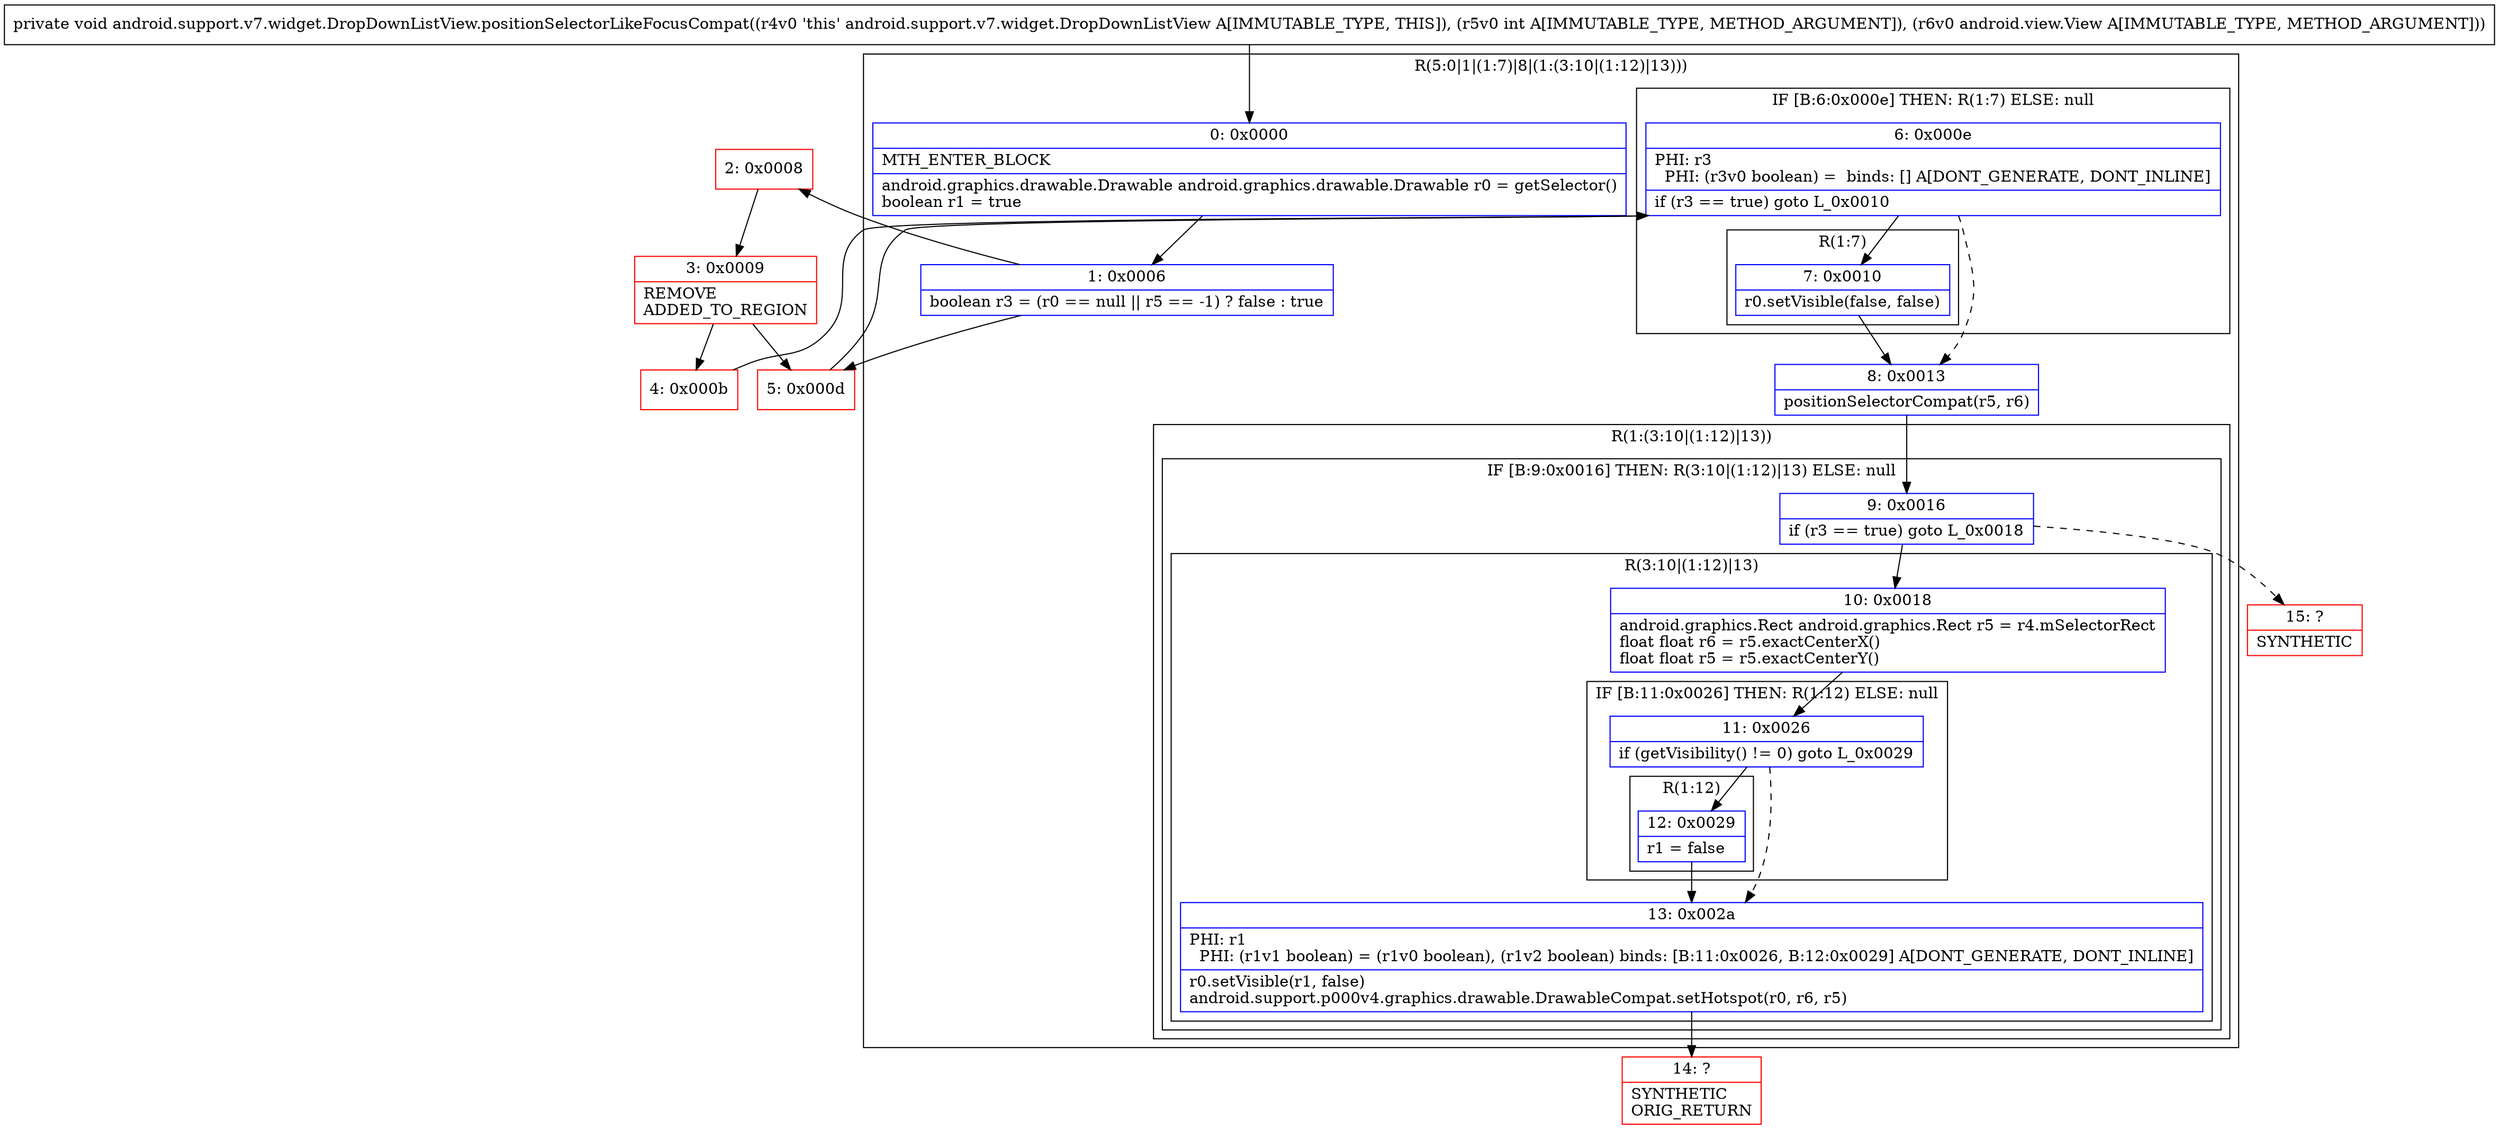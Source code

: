 digraph "CFG forandroid.support.v7.widget.DropDownListView.positionSelectorLikeFocusCompat(ILandroid\/view\/View;)V" {
subgraph cluster_Region_637295756 {
label = "R(5:0|1|(1:7)|8|(1:(3:10|(1:12)|13)))";
node [shape=record,color=blue];
Node_0 [shape=record,label="{0\:\ 0x0000|MTH_ENTER_BLOCK\l|android.graphics.drawable.Drawable android.graphics.drawable.Drawable r0 = getSelector()\lboolean r1 = true\l}"];
Node_1 [shape=record,label="{1\:\ 0x0006|boolean r3 = (r0 == null \|\| r5 == \-1) ? false : true\l}"];
subgraph cluster_IfRegion_605333563 {
label = "IF [B:6:0x000e] THEN: R(1:7) ELSE: null";
node [shape=record,color=blue];
Node_6 [shape=record,label="{6\:\ 0x000e|PHI: r3 \l  PHI: (r3v0 boolean) =  binds: [] A[DONT_GENERATE, DONT_INLINE]\l|if (r3 == true) goto L_0x0010\l}"];
subgraph cluster_Region_697058749 {
label = "R(1:7)";
node [shape=record,color=blue];
Node_7 [shape=record,label="{7\:\ 0x0010|r0.setVisible(false, false)\l}"];
}
}
Node_8 [shape=record,label="{8\:\ 0x0013|positionSelectorCompat(r5, r6)\l}"];
subgraph cluster_Region_537832061 {
label = "R(1:(3:10|(1:12)|13))";
node [shape=record,color=blue];
subgraph cluster_IfRegion_1878962345 {
label = "IF [B:9:0x0016] THEN: R(3:10|(1:12)|13) ELSE: null";
node [shape=record,color=blue];
Node_9 [shape=record,label="{9\:\ 0x0016|if (r3 == true) goto L_0x0018\l}"];
subgraph cluster_Region_1819917984 {
label = "R(3:10|(1:12)|13)";
node [shape=record,color=blue];
Node_10 [shape=record,label="{10\:\ 0x0018|android.graphics.Rect android.graphics.Rect r5 = r4.mSelectorRect\lfloat float r6 = r5.exactCenterX()\lfloat float r5 = r5.exactCenterY()\l}"];
subgraph cluster_IfRegion_645970009 {
label = "IF [B:11:0x0026] THEN: R(1:12) ELSE: null";
node [shape=record,color=blue];
Node_11 [shape=record,label="{11\:\ 0x0026|if (getVisibility() != 0) goto L_0x0029\l}"];
subgraph cluster_Region_1665896674 {
label = "R(1:12)";
node [shape=record,color=blue];
Node_12 [shape=record,label="{12\:\ 0x0029|r1 = false\l}"];
}
}
Node_13 [shape=record,label="{13\:\ 0x002a|PHI: r1 \l  PHI: (r1v1 boolean) = (r1v0 boolean), (r1v2 boolean) binds: [B:11:0x0026, B:12:0x0029] A[DONT_GENERATE, DONT_INLINE]\l|r0.setVisible(r1, false)\landroid.support.p000v4.graphics.drawable.DrawableCompat.setHotspot(r0, r6, r5)\l}"];
}
}
}
}
Node_2 [shape=record,color=red,label="{2\:\ 0x0008}"];
Node_3 [shape=record,color=red,label="{3\:\ 0x0009|REMOVE\lADDED_TO_REGION\l}"];
Node_4 [shape=record,color=red,label="{4\:\ 0x000b}"];
Node_5 [shape=record,color=red,label="{5\:\ 0x000d}"];
Node_14 [shape=record,color=red,label="{14\:\ ?|SYNTHETIC\lORIG_RETURN\l}"];
Node_15 [shape=record,color=red,label="{15\:\ ?|SYNTHETIC\l}"];
MethodNode[shape=record,label="{private void android.support.v7.widget.DropDownListView.positionSelectorLikeFocusCompat((r4v0 'this' android.support.v7.widget.DropDownListView A[IMMUTABLE_TYPE, THIS]), (r5v0 int A[IMMUTABLE_TYPE, METHOD_ARGUMENT]), (r6v0 android.view.View A[IMMUTABLE_TYPE, METHOD_ARGUMENT])) }"];
MethodNode -> Node_0;
Node_0 -> Node_1;
Node_1 -> Node_2;
Node_1 -> Node_5;
Node_6 -> Node_7;
Node_6 -> Node_8[style=dashed];
Node_7 -> Node_8;
Node_8 -> Node_9;
Node_9 -> Node_10;
Node_9 -> Node_15[style=dashed];
Node_10 -> Node_11;
Node_11 -> Node_12;
Node_11 -> Node_13[style=dashed];
Node_12 -> Node_13;
Node_13 -> Node_14;
Node_2 -> Node_3;
Node_3 -> Node_4;
Node_3 -> Node_5;
Node_4 -> Node_6;
Node_5 -> Node_6;
}

